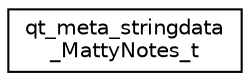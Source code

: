 digraph "Graphical Class Hierarchy"
{
  edge [fontname="Helvetica",fontsize="10",labelfontname="Helvetica",labelfontsize="10"];
  node [fontname="Helvetica",fontsize="10",shape=record];
  rankdir="LR";
  Node0 [label="qt_meta_stringdata\l_MattyNotes_t",height=0.2,width=0.4,color="black", fillcolor="white", style="filled",URL="$structqt__meta__stringdata__MattyNotes__t.html"];
}
